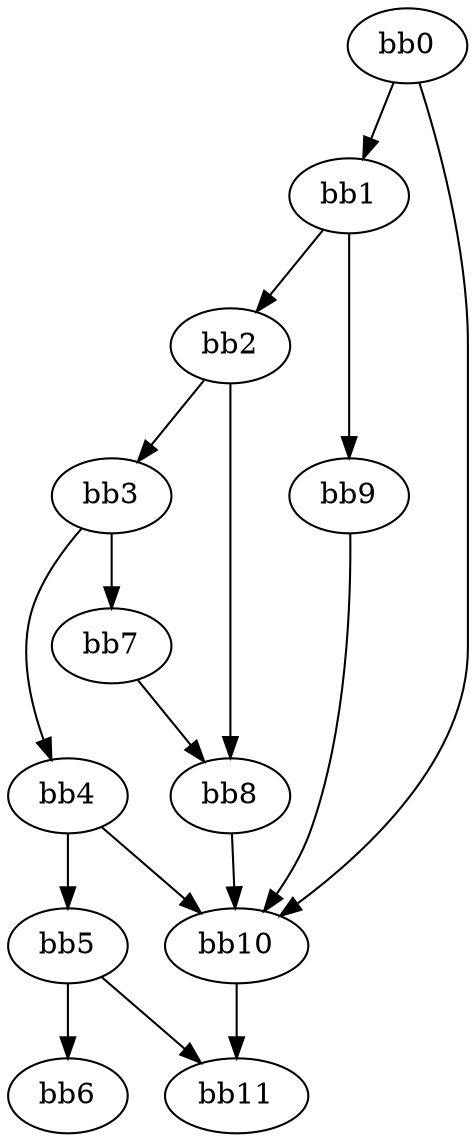 digraph {
    0 [ label = "bb0\l" ]
    1 [ label = "bb1\l" ]
    2 [ label = "bb2\l" ]
    3 [ label = "bb3\l" ]
    4 [ label = "bb4\l" ]
    5 [ label = "bb5\l" ]
    6 [ label = "bb6\l" ]
    7 [ label = "bb7\l" ]
    8 [ label = "bb8\l" ]
    9 [ label = "bb9\l" ]
    10 [ label = "bb10\l" ]
    11 [ label = "bb11\l" ]
    0 -> 1 [ ]
    0 -> 10 [ ]
    1 -> 2 [ ]
    1 -> 9 [ ]
    2 -> 3 [ ]
    2 -> 8 [ ]
    3 -> 4 [ ]
    3 -> 7 [ ]
    4 -> 5 [ ]
    4 -> 10 [ ]
    5 -> 6 [ ]
    5 -> 11 [ ]
    7 -> 8 [ ]
    8 -> 10 [ ]
    9 -> 10 [ ]
    10 -> 11 [ ]
}

